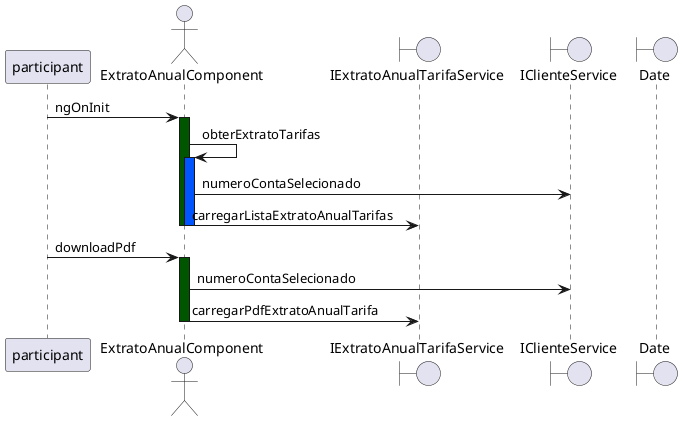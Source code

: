 @startuml 
 participant participant as Usuario
actor  ExtratoAnualComponent as ExtratoAnualComponent
boundary  IExtratoAnualTarifaService as extratoAnualService
boundary  IClienteService as clienteService
boundary  Date as dt
Usuario -> ExtratoAnualComponent:ngOnInit
activate ExtratoAnualComponent #005500
ExtratoAnualComponent -> ExtratoAnualComponent:obterExtratoTarifas
activate ExtratoAnualComponent #0055FF
ExtratoAnualComponent -> clienteService:numeroContaSelecionado
ExtratoAnualComponent -> extratoAnualService:carregarListaExtratoAnualTarifas
deactivate ExtratoAnualComponent
deactivate ExtratoAnualComponent
Usuario -> ExtratoAnualComponent:downloadPdf
activate ExtratoAnualComponent #005500
ExtratoAnualComponent -> clienteService:numeroContaSelecionado
ExtratoAnualComponent -> extratoAnualService:carregarPdfExtratoAnualTarifa
deactivate ExtratoAnualComponent
@enduml